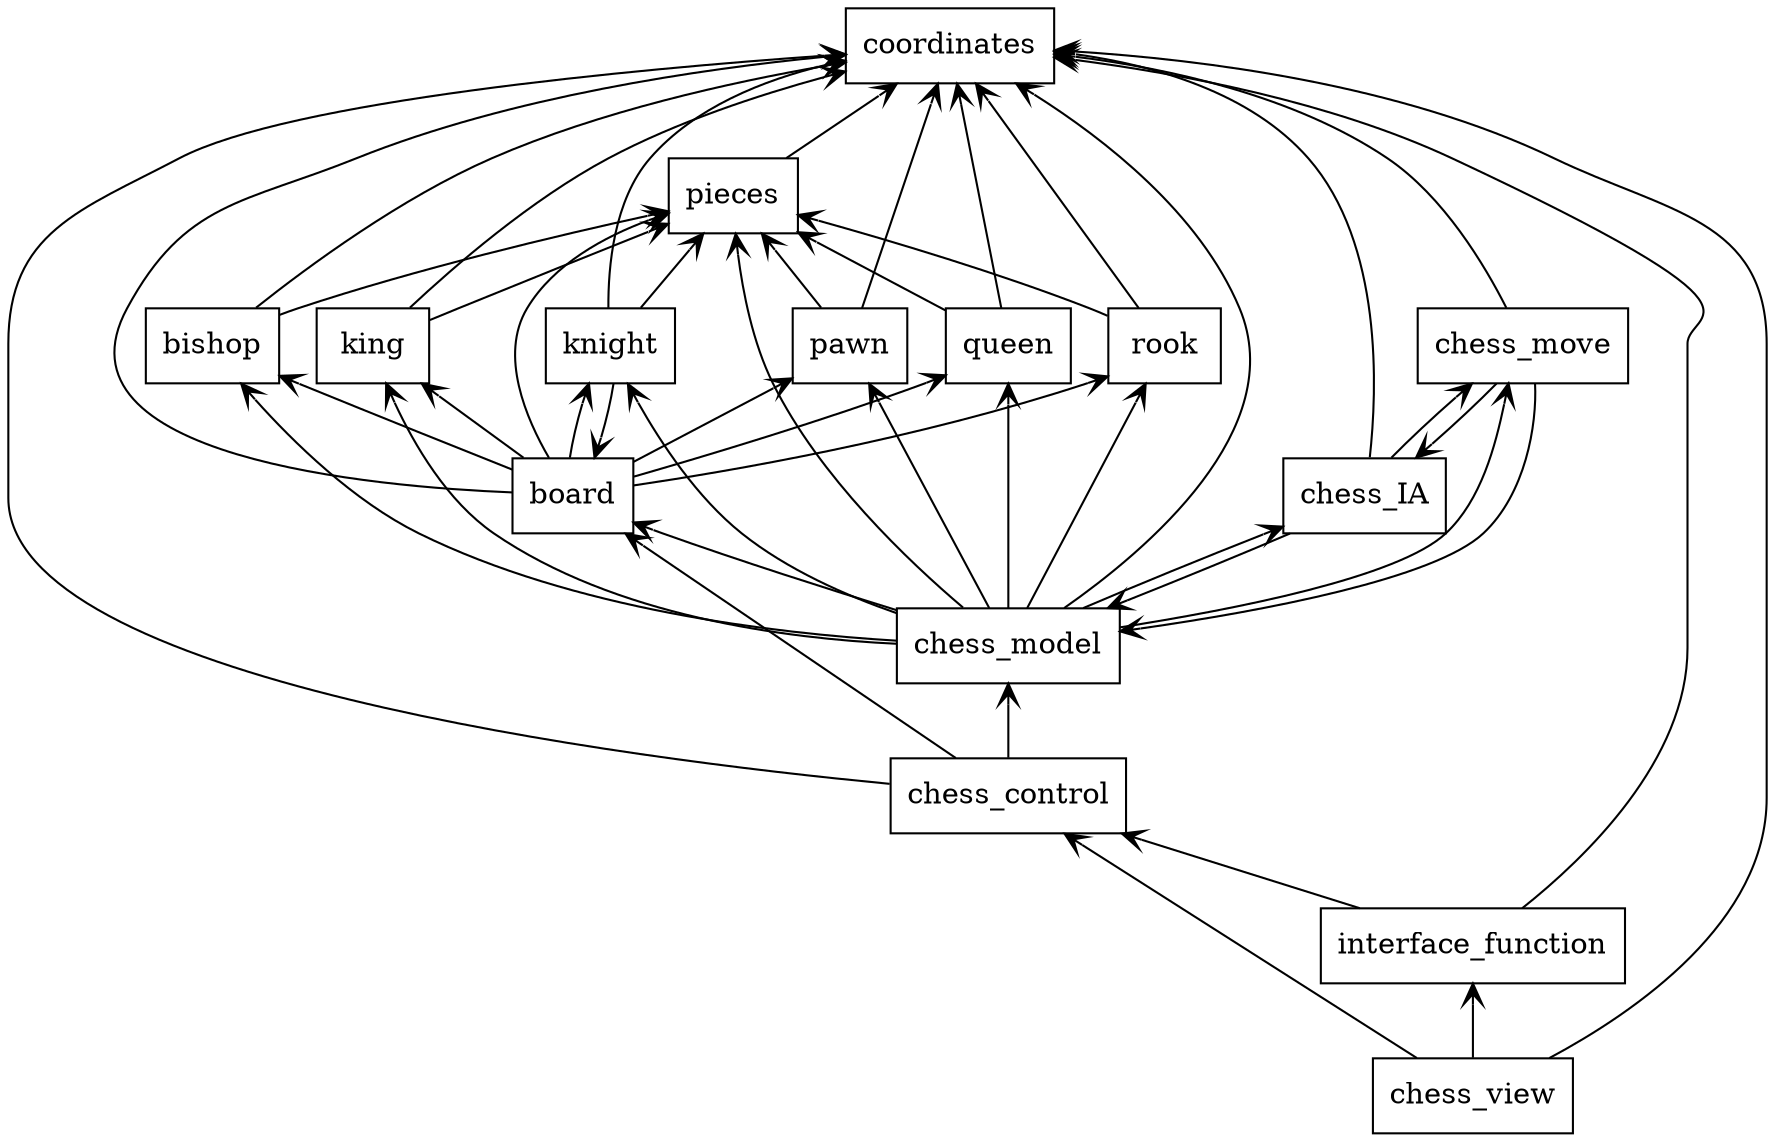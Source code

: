 digraph "packages" {
charset="utf-8"
rankdir=BT
"0" [label="bishop", shape="box"];
"1" [label="board", shape="box"];
"2" [label="chess_IA", shape="box"];
"3" [label="chess_control", shape="box"];
"4" [label="chess_model", shape="box"];
"5" [label="chess_move", shape="box"];
"6" [label="chess_view", shape="box"];
"7" [label="coordinates", shape="box"];
"8" [label="interface_function", shape="box"];
"9" [label="king", shape="box"];
"10" [label="knight", shape="box"];
"11" [label="pawn", shape="box"];
"12" [label="pieces", shape="box"];
"13" [label="queen", shape="box"];
"14" [label="rook", shape="box"];
"0" -> "7" [arrowhead="open", arrowtail="none"];
"0" -> "12" [arrowhead="open", arrowtail="none"];
"1" -> "0" [arrowhead="open", arrowtail="none"];
"1" -> "7" [arrowhead="open", arrowtail="none"];
"1" -> "9" [arrowhead="open", arrowtail="none"];
"1" -> "10" [arrowhead="open", arrowtail="none"];
"1" -> "11" [arrowhead="open", arrowtail="none"];
"1" -> "12" [arrowhead="open", arrowtail="none"];
"1" -> "13" [arrowhead="open", arrowtail="none"];
"1" -> "14" [arrowhead="open", arrowtail="none"];
"2" -> "4" [arrowhead="open", arrowtail="none"];
"2" -> "5" [arrowhead="open", arrowtail="none"];
"2" -> "7" [arrowhead="open", arrowtail="none"];
"3" -> "1" [arrowhead="open", arrowtail="none"];
"3" -> "4" [arrowhead="open", arrowtail="none"];
"3" -> "7" [arrowhead="open", arrowtail="none"];
"4" -> "0" [arrowhead="open", arrowtail="none"];
"4" -> "1" [arrowhead="open", arrowtail="none"];
"4" -> "2" [arrowhead="open", arrowtail="none"];
"4" -> "5" [arrowhead="open", arrowtail="none"];
"4" -> "7" [arrowhead="open", arrowtail="none"];
"4" -> "9" [arrowhead="open", arrowtail="none"];
"4" -> "10" [arrowhead="open", arrowtail="none"];
"4" -> "11" [arrowhead="open", arrowtail="none"];
"4" -> "12" [arrowhead="open", arrowtail="none"];
"4" -> "13" [arrowhead="open", arrowtail="none"];
"4" -> "14" [arrowhead="open", arrowtail="none"];
"5" -> "2" [arrowhead="open", arrowtail="none"];
"5" -> "4" [arrowhead="open", arrowtail="none"];
"5" -> "7" [arrowhead="open", arrowtail="none"];
"6" -> "3" [arrowhead="open", arrowtail="none"];
"6" -> "7" [arrowhead="open", arrowtail="none"];
"6" -> "8" [arrowhead="open", arrowtail="none"];
"8" -> "3" [arrowhead="open", arrowtail="none"];
"8" -> "7" [arrowhead="open", arrowtail="none"];
"9" -> "7" [arrowhead="open", arrowtail="none"];
"9" -> "12" [arrowhead="open", arrowtail="none"];
"10" -> "1" [arrowhead="open", arrowtail="none"];
"10" -> "7" [arrowhead="open", arrowtail="none"];
"10" -> "12" [arrowhead="open", arrowtail="none"];
"11" -> "7" [arrowhead="open", arrowtail="none"];
"11" -> "12" [arrowhead="open", arrowtail="none"];
"12" -> "7" [arrowhead="open", arrowtail="none"];
"13" -> "7" [arrowhead="open", arrowtail="none"];
"13" -> "12" [arrowhead="open", arrowtail="none"];
"14" -> "7" [arrowhead="open", arrowtail="none"];
"14" -> "12" [arrowhead="open", arrowtail="none"];
}
